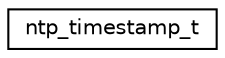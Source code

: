 digraph "Graphical Class Hierarchy"
{
 // LATEX_PDF_SIZE
  edge [fontname="Helvetica",fontsize="10",labelfontname="Helvetica",labelfontsize="10"];
  node [fontname="Helvetica",fontsize="10",shape=record];
  rankdir="LR";
  Node0 [label="ntp_timestamp_t",height=0.2,width=0.4,color="black", fillcolor="white", style="filled",URL="$structntp__timestamp__t.html",tooltip="NTP timestamp."];
}
